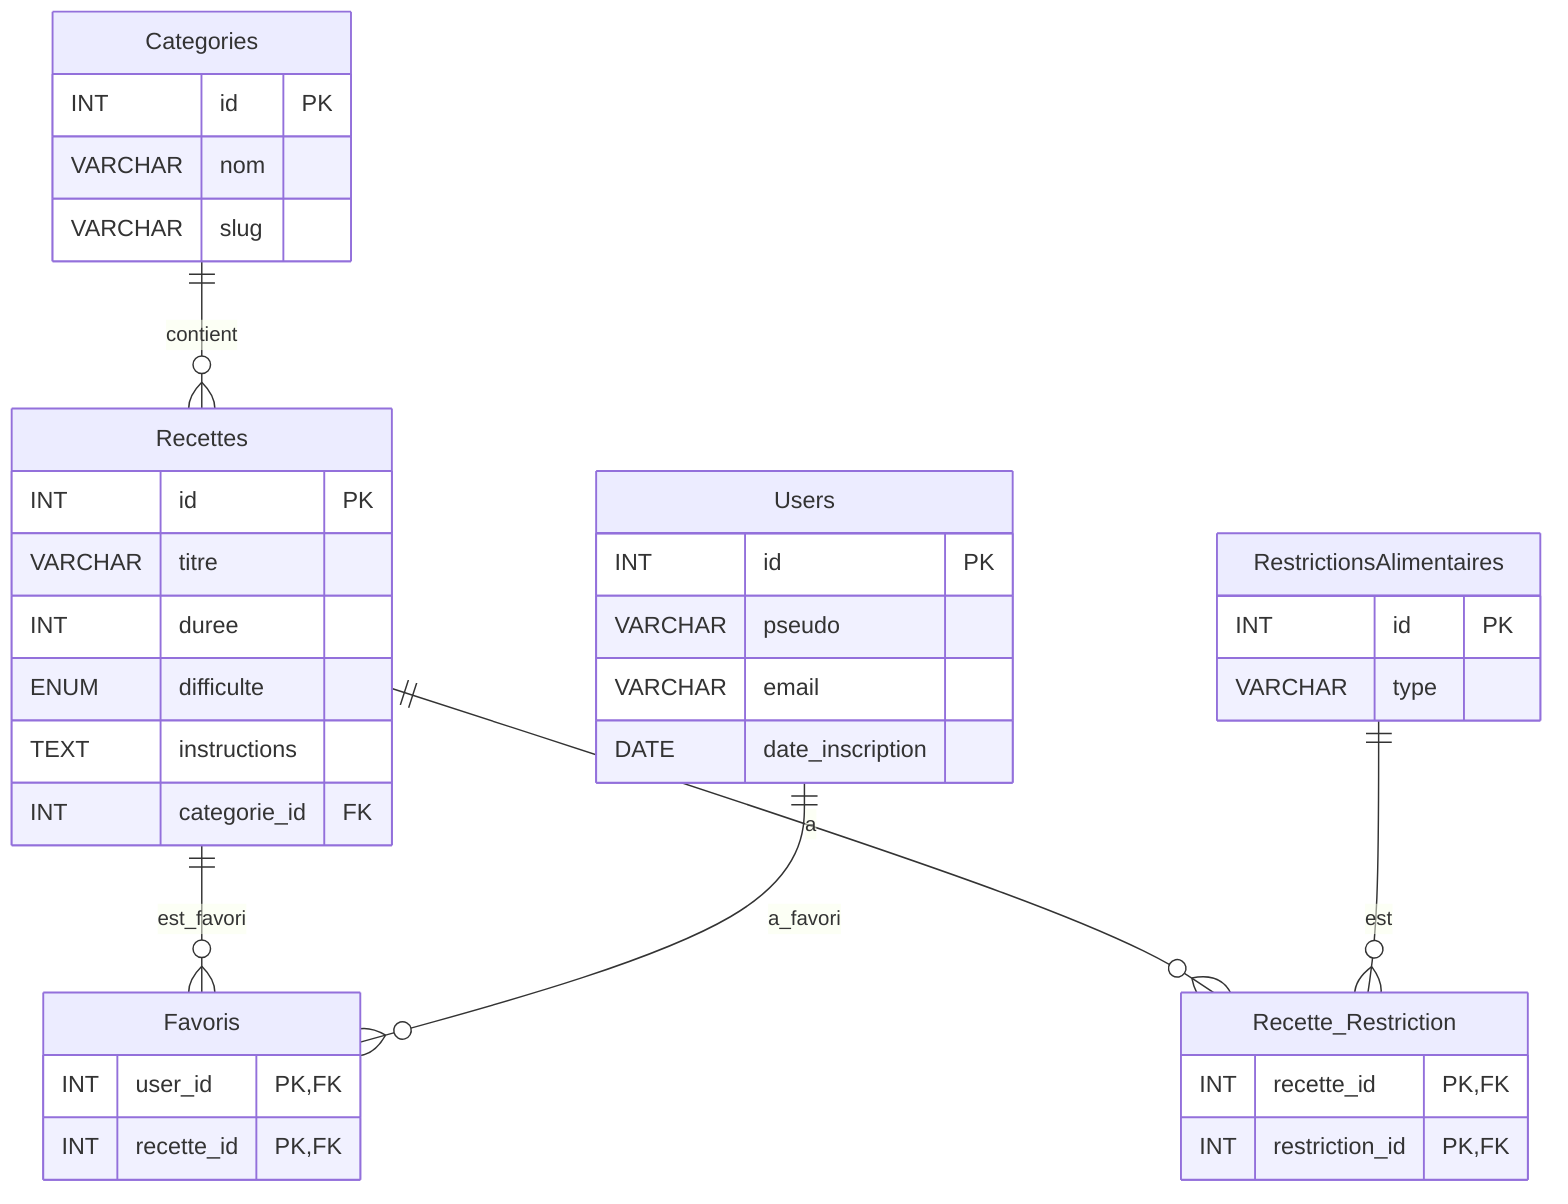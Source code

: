 %% docs\erd.mmd

erDiagram

  Categories {
    INT id PK
    VARCHAR nom
    VARCHAR slug
  }

  Recettes {
    INT id PK
    VARCHAR titre
    INT duree
    ENUM difficulte
    TEXT instructions
    INT categorie_id FK
  }

  RestrictionsAlimentaires {
    INT id PK
    VARCHAR type
  }

  Recette_Restriction {
    INT recette_id PK, FK
    INT restriction_id PK, FK
  }

  Users {
    INT id PK
    VARCHAR pseudo
    VARCHAR email
    DATE date_inscription
  }

  Favoris {
    INT user_id PK, FK
    INT recette_id PK, FK
  }

  Categories ||--o{ Recettes : "contient"
  Recettes ||--o{ Favoris : "est_favori"
  Users ||--o{ Favoris : "a_favori"
  Recettes ||--o{ Recette_Restriction : "a"
  RestrictionsAlimentaires ||--o{ Recette_Restriction : "est"
